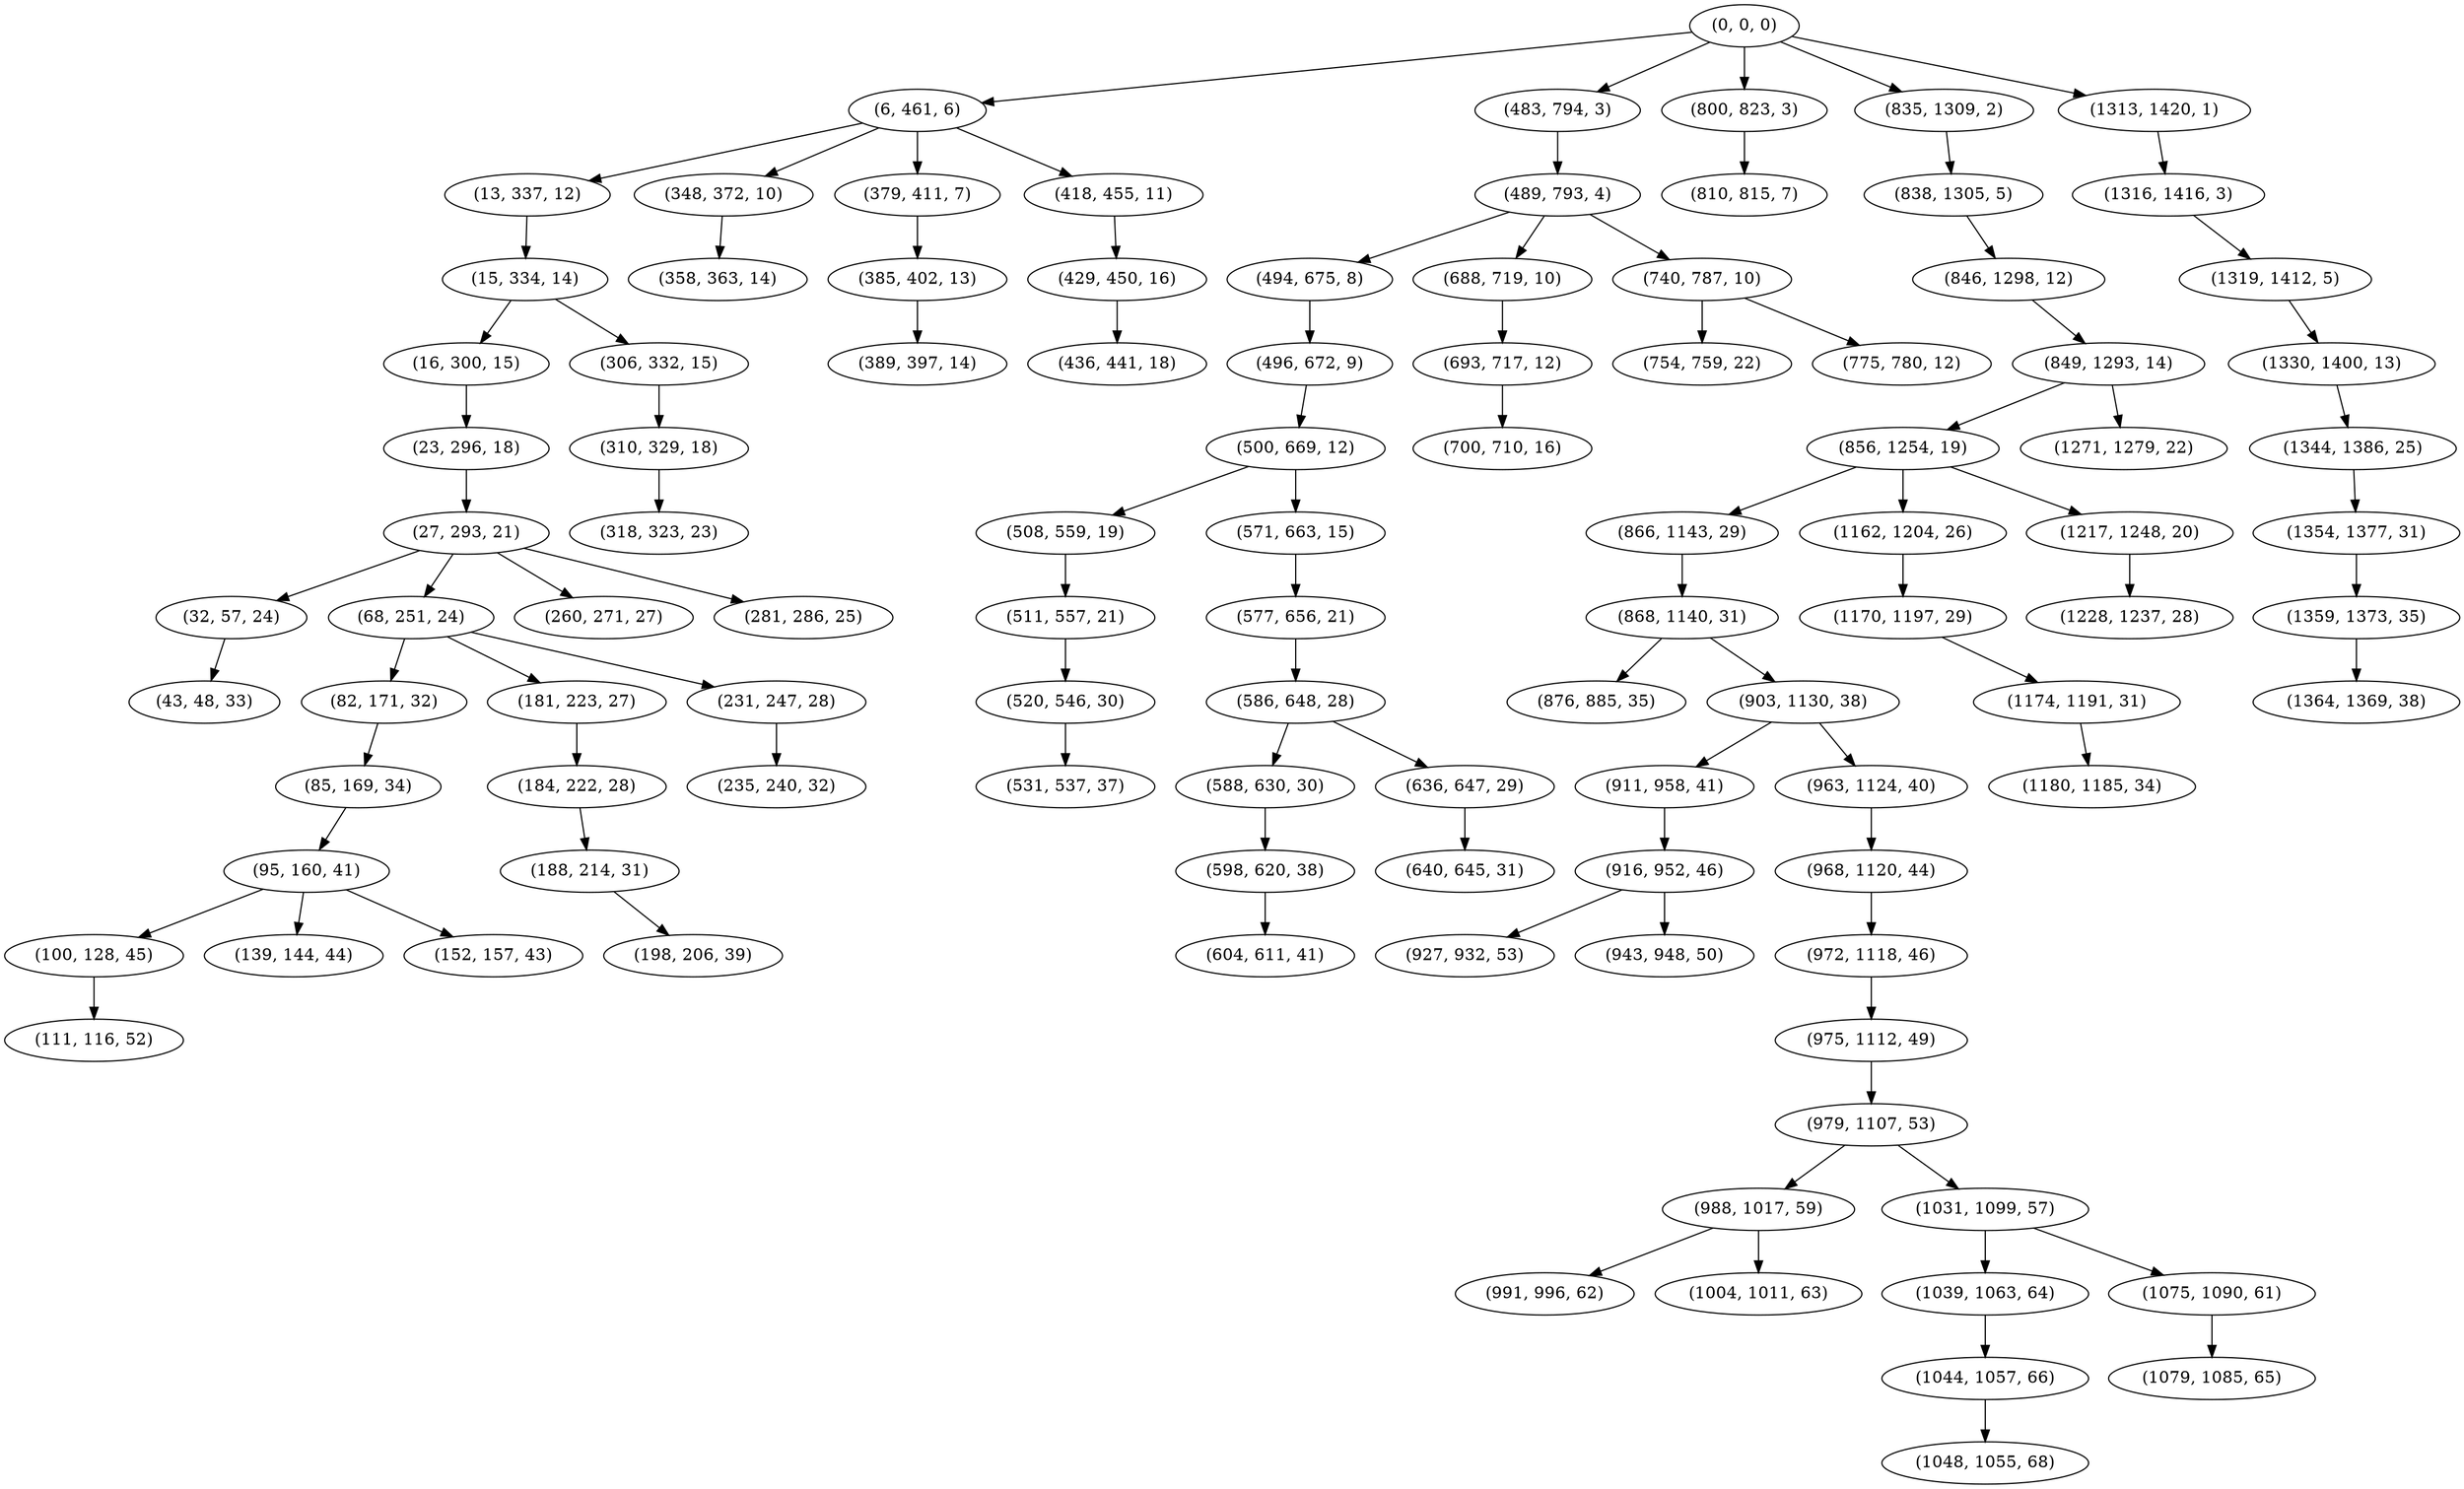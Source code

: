 digraph tree {
    "(0, 0, 0)";
    "(6, 461, 6)";
    "(13, 337, 12)";
    "(15, 334, 14)";
    "(16, 300, 15)";
    "(23, 296, 18)";
    "(27, 293, 21)";
    "(32, 57, 24)";
    "(43, 48, 33)";
    "(68, 251, 24)";
    "(82, 171, 32)";
    "(85, 169, 34)";
    "(95, 160, 41)";
    "(100, 128, 45)";
    "(111, 116, 52)";
    "(139, 144, 44)";
    "(152, 157, 43)";
    "(181, 223, 27)";
    "(184, 222, 28)";
    "(188, 214, 31)";
    "(198, 206, 39)";
    "(231, 247, 28)";
    "(235, 240, 32)";
    "(260, 271, 27)";
    "(281, 286, 25)";
    "(306, 332, 15)";
    "(310, 329, 18)";
    "(318, 323, 23)";
    "(348, 372, 10)";
    "(358, 363, 14)";
    "(379, 411, 7)";
    "(385, 402, 13)";
    "(389, 397, 14)";
    "(418, 455, 11)";
    "(429, 450, 16)";
    "(436, 441, 18)";
    "(483, 794, 3)";
    "(489, 793, 4)";
    "(494, 675, 8)";
    "(496, 672, 9)";
    "(500, 669, 12)";
    "(508, 559, 19)";
    "(511, 557, 21)";
    "(520, 546, 30)";
    "(531, 537, 37)";
    "(571, 663, 15)";
    "(577, 656, 21)";
    "(586, 648, 28)";
    "(588, 630, 30)";
    "(598, 620, 38)";
    "(604, 611, 41)";
    "(636, 647, 29)";
    "(640, 645, 31)";
    "(688, 719, 10)";
    "(693, 717, 12)";
    "(700, 710, 16)";
    "(740, 787, 10)";
    "(754, 759, 22)";
    "(775, 780, 12)";
    "(800, 823, 3)";
    "(810, 815, 7)";
    "(835, 1309, 2)";
    "(838, 1305, 5)";
    "(846, 1298, 12)";
    "(849, 1293, 14)";
    "(856, 1254, 19)";
    "(866, 1143, 29)";
    "(868, 1140, 31)";
    "(876, 885, 35)";
    "(903, 1130, 38)";
    "(911, 958, 41)";
    "(916, 952, 46)";
    "(927, 932, 53)";
    "(943, 948, 50)";
    "(963, 1124, 40)";
    "(968, 1120, 44)";
    "(972, 1118, 46)";
    "(975, 1112, 49)";
    "(979, 1107, 53)";
    "(988, 1017, 59)";
    "(991, 996, 62)";
    "(1004, 1011, 63)";
    "(1031, 1099, 57)";
    "(1039, 1063, 64)";
    "(1044, 1057, 66)";
    "(1048, 1055, 68)";
    "(1075, 1090, 61)";
    "(1079, 1085, 65)";
    "(1162, 1204, 26)";
    "(1170, 1197, 29)";
    "(1174, 1191, 31)";
    "(1180, 1185, 34)";
    "(1217, 1248, 20)";
    "(1228, 1237, 28)";
    "(1271, 1279, 22)";
    "(1313, 1420, 1)";
    "(1316, 1416, 3)";
    "(1319, 1412, 5)";
    "(1330, 1400, 13)";
    "(1344, 1386, 25)";
    "(1354, 1377, 31)";
    "(1359, 1373, 35)";
    "(1364, 1369, 38)";
    "(0, 0, 0)" -> "(6, 461, 6)";
    "(0, 0, 0)" -> "(483, 794, 3)";
    "(0, 0, 0)" -> "(800, 823, 3)";
    "(0, 0, 0)" -> "(835, 1309, 2)";
    "(0, 0, 0)" -> "(1313, 1420, 1)";
    "(6, 461, 6)" -> "(13, 337, 12)";
    "(6, 461, 6)" -> "(348, 372, 10)";
    "(6, 461, 6)" -> "(379, 411, 7)";
    "(6, 461, 6)" -> "(418, 455, 11)";
    "(13, 337, 12)" -> "(15, 334, 14)";
    "(15, 334, 14)" -> "(16, 300, 15)";
    "(15, 334, 14)" -> "(306, 332, 15)";
    "(16, 300, 15)" -> "(23, 296, 18)";
    "(23, 296, 18)" -> "(27, 293, 21)";
    "(27, 293, 21)" -> "(32, 57, 24)";
    "(27, 293, 21)" -> "(68, 251, 24)";
    "(27, 293, 21)" -> "(260, 271, 27)";
    "(27, 293, 21)" -> "(281, 286, 25)";
    "(32, 57, 24)" -> "(43, 48, 33)";
    "(68, 251, 24)" -> "(82, 171, 32)";
    "(68, 251, 24)" -> "(181, 223, 27)";
    "(68, 251, 24)" -> "(231, 247, 28)";
    "(82, 171, 32)" -> "(85, 169, 34)";
    "(85, 169, 34)" -> "(95, 160, 41)";
    "(95, 160, 41)" -> "(100, 128, 45)";
    "(95, 160, 41)" -> "(139, 144, 44)";
    "(95, 160, 41)" -> "(152, 157, 43)";
    "(100, 128, 45)" -> "(111, 116, 52)";
    "(181, 223, 27)" -> "(184, 222, 28)";
    "(184, 222, 28)" -> "(188, 214, 31)";
    "(188, 214, 31)" -> "(198, 206, 39)";
    "(231, 247, 28)" -> "(235, 240, 32)";
    "(306, 332, 15)" -> "(310, 329, 18)";
    "(310, 329, 18)" -> "(318, 323, 23)";
    "(348, 372, 10)" -> "(358, 363, 14)";
    "(379, 411, 7)" -> "(385, 402, 13)";
    "(385, 402, 13)" -> "(389, 397, 14)";
    "(418, 455, 11)" -> "(429, 450, 16)";
    "(429, 450, 16)" -> "(436, 441, 18)";
    "(483, 794, 3)" -> "(489, 793, 4)";
    "(489, 793, 4)" -> "(494, 675, 8)";
    "(489, 793, 4)" -> "(688, 719, 10)";
    "(489, 793, 4)" -> "(740, 787, 10)";
    "(494, 675, 8)" -> "(496, 672, 9)";
    "(496, 672, 9)" -> "(500, 669, 12)";
    "(500, 669, 12)" -> "(508, 559, 19)";
    "(500, 669, 12)" -> "(571, 663, 15)";
    "(508, 559, 19)" -> "(511, 557, 21)";
    "(511, 557, 21)" -> "(520, 546, 30)";
    "(520, 546, 30)" -> "(531, 537, 37)";
    "(571, 663, 15)" -> "(577, 656, 21)";
    "(577, 656, 21)" -> "(586, 648, 28)";
    "(586, 648, 28)" -> "(588, 630, 30)";
    "(586, 648, 28)" -> "(636, 647, 29)";
    "(588, 630, 30)" -> "(598, 620, 38)";
    "(598, 620, 38)" -> "(604, 611, 41)";
    "(636, 647, 29)" -> "(640, 645, 31)";
    "(688, 719, 10)" -> "(693, 717, 12)";
    "(693, 717, 12)" -> "(700, 710, 16)";
    "(740, 787, 10)" -> "(754, 759, 22)";
    "(740, 787, 10)" -> "(775, 780, 12)";
    "(800, 823, 3)" -> "(810, 815, 7)";
    "(835, 1309, 2)" -> "(838, 1305, 5)";
    "(838, 1305, 5)" -> "(846, 1298, 12)";
    "(846, 1298, 12)" -> "(849, 1293, 14)";
    "(849, 1293, 14)" -> "(856, 1254, 19)";
    "(849, 1293, 14)" -> "(1271, 1279, 22)";
    "(856, 1254, 19)" -> "(866, 1143, 29)";
    "(856, 1254, 19)" -> "(1162, 1204, 26)";
    "(856, 1254, 19)" -> "(1217, 1248, 20)";
    "(866, 1143, 29)" -> "(868, 1140, 31)";
    "(868, 1140, 31)" -> "(876, 885, 35)";
    "(868, 1140, 31)" -> "(903, 1130, 38)";
    "(903, 1130, 38)" -> "(911, 958, 41)";
    "(903, 1130, 38)" -> "(963, 1124, 40)";
    "(911, 958, 41)" -> "(916, 952, 46)";
    "(916, 952, 46)" -> "(927, 932, 53)";
    "(916, 952, 46)" -> "(943, 948, 50)";
    "(963, 1124, 40)" -> "(968, 1120, 44)";
    "(968, 1120, 44)" -> "(972, 1118, 46)";
    "(972, 1118, 46)" -> "(975, 1112, 49)";
    "(975, 1112, 49)" -> "(979, 1107, 53)";
    "(979, 1107, 53)" -> "(988, 1017, 59)";
    "(979, 1107, 53)" -> "(1031, 1099, 57)";
    "(988, 1017, 59)" -> "(991, 996, 62)";
    "(988, 1017, 59)" -> "(1004, 1011, 63)";
    "(1031, 1099, 57)" -> "(1039, 1063, 64)";
    "(1031, 1099, 57)" -> "(1075, 1090, 61)";
    "(1039, 1063, 64)" -> "(1044, 1057, 66)";
    "(1044, 1057, 66)" -> "(1048, 1055, 68)";
    "(1075, 1090, 61)" -> "(1079, 1085, 65)";
    "(1162, 1204, 26)" -> "(1170, 1197, 29)";
    "(1170, 1197, 29)" -> "(1174, 1191, 31)";
    "(1174, 1191, 31)" -> "(1180, 1185, 34)";
    "(1217, 1248, 20)" -> "(1228, 1237, 28)";
    "(1313, 1420, 1)" -> "(1316, 1416, 3)";
    "(1316, 1416, 3)" -> "(1319, 1412, 5)";
    "(1319, 1412, 5)" -> "(1330, 1400, 13)";
    "(1330, 1400, 13)" -> "(1344, 1386, 25)";
    "(1344, 1386, 25)" -> "(1354, 1377, 31)";
    "(1354, 1377, 31)" -> "(1359, 1373, 35)";
    "(1359, 1373, 35)" -> "(1364, 1369, 38)";
}
